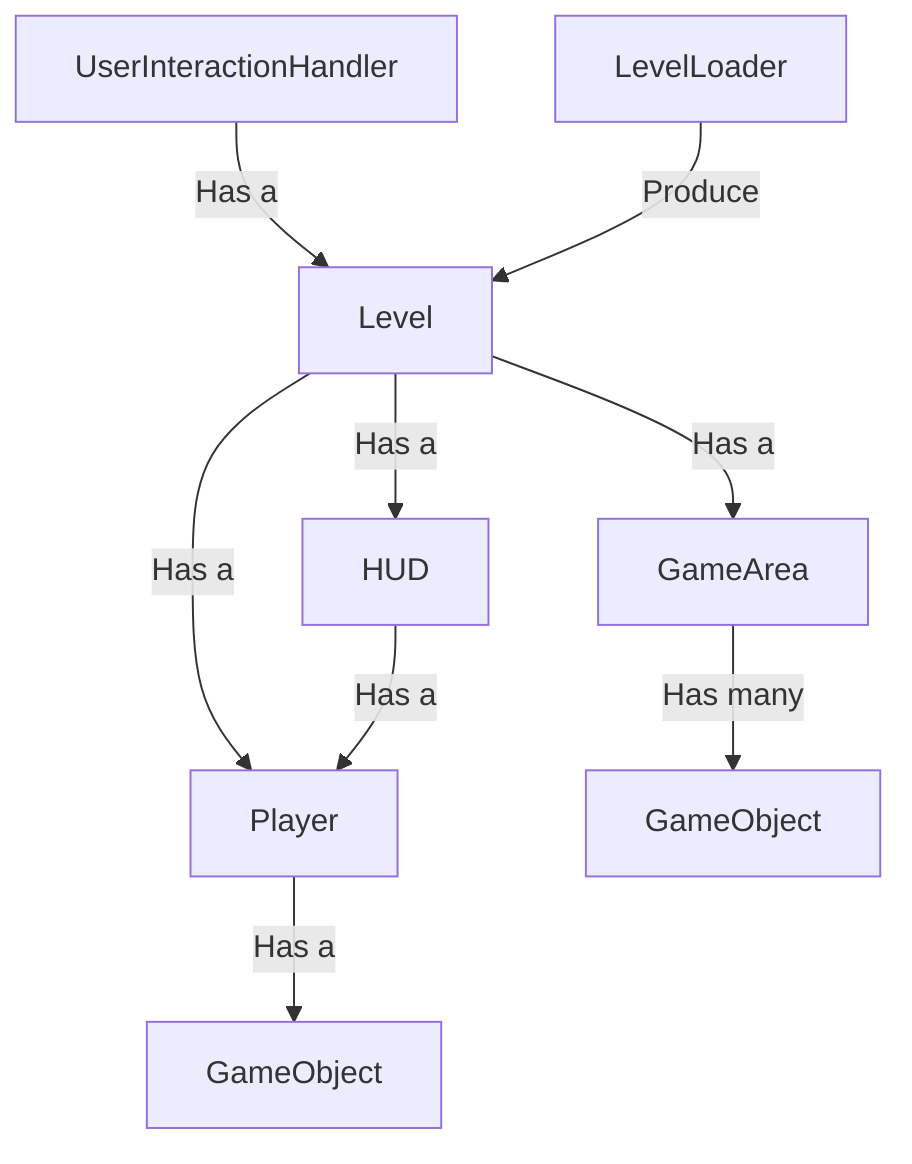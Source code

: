 graph TD
A[UserInteractionHandler] -->|Has a| B[Level]
B -->|Has a| C[Player]
C -->|Has a| J[GameObject]
B -->|Has a| F[HUD]
B -->|Has a| G[GameArea]
G --> |Has many| H[GameObject]
F --> |Has a| C[Player]
I[LevelLoader] --> |Produce| B